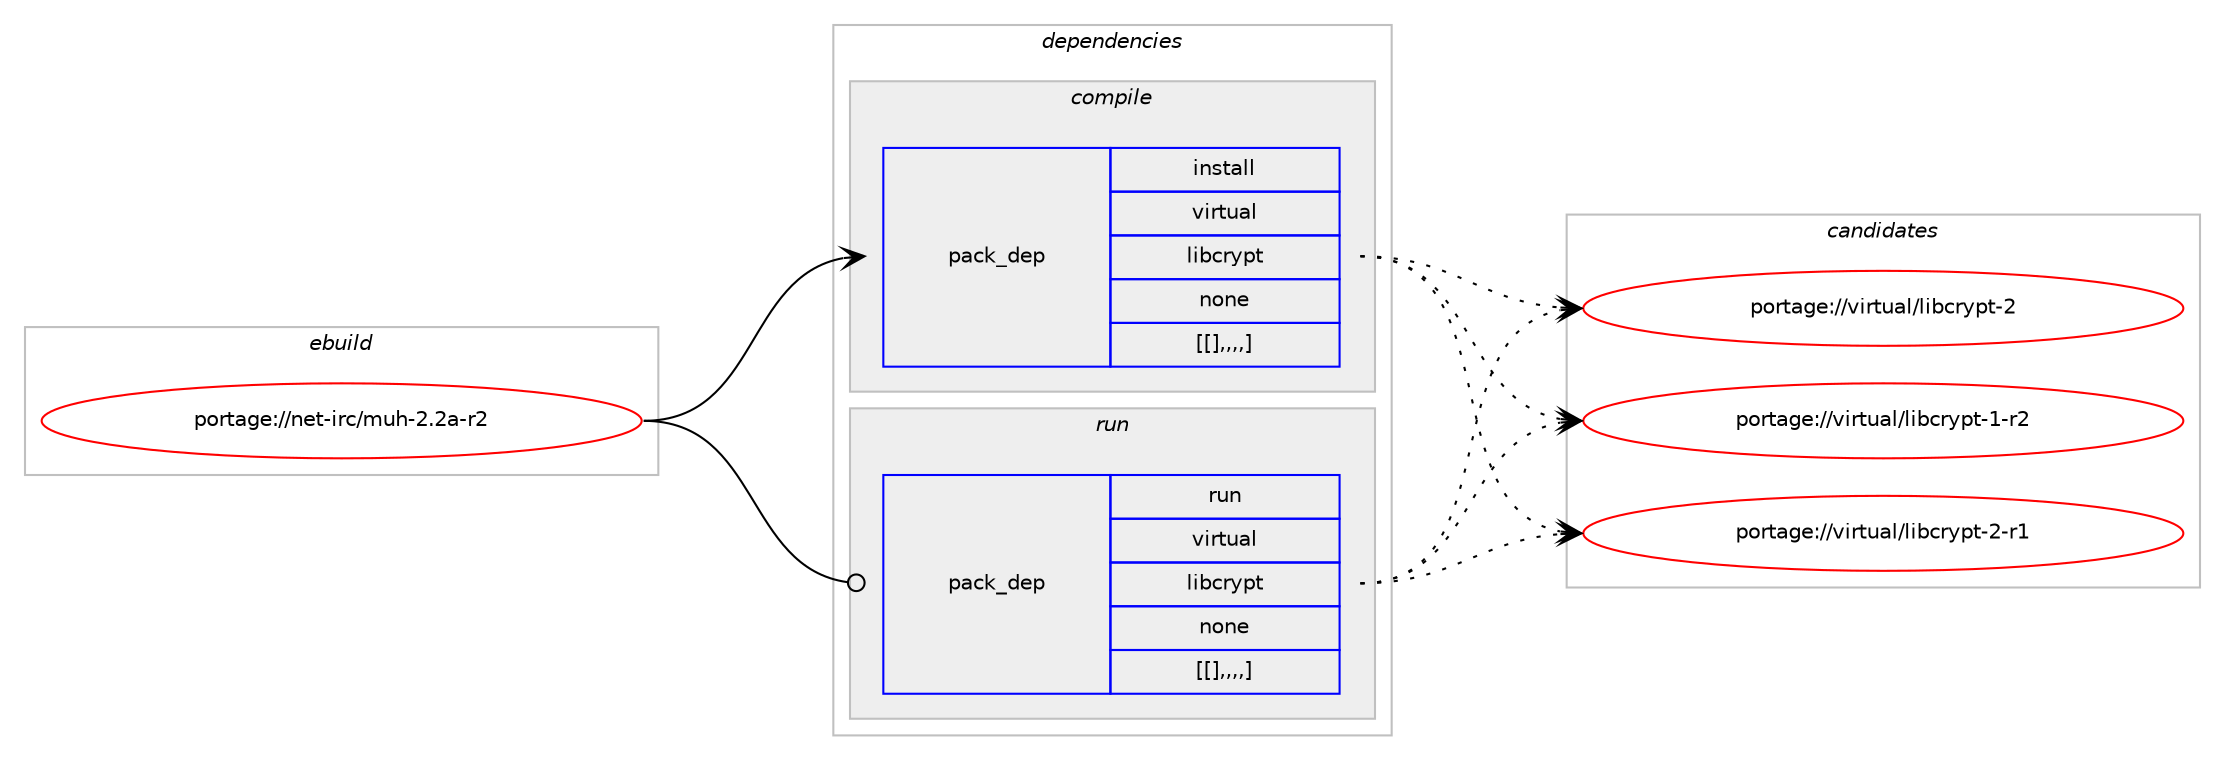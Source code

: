 digraph prolog {

# *************
# Graph options
# *************

newrank=true;
concentrate=true;
compound=true;
graph [rankdir=LR,fontname=Helvetica,fontsize=10,ranksep=1.5];#, ranksep=2.5, nodesep=0.2];
edge  [arrowhead=vee];
node  [fontname=Helvetica,fontsize=10];

# **********
# The ebuild
# **********

subgraph cluster_leftcol {
color=gray;
label=<<i>ebuild</i>>;
id [label="portage://net-irc/muh-2.2a-r2", color=red, width=4, href="../net-irc/muh-2.2a-r2.svg"];
}

# ****************
# The dependencies
# ****************

subgraph cluster_midcol {
color=gray;
label=<<i>dependencies</i>>;
subgraph cluster_compile {
fillcolor="#eeeeee";
style=filled;
label=<<i>compile</i>>;
subgraph pack98 {
dependency121 [label=<<TABLE BORDER="0" CELLBORDER="1" CELLSPACING="0" CELLPADDING="4" WIDTH="220"><TR><TD ROWSPAN="6" CELLPADDING="30">pack_dep</TD></TR><TR><TD WIDTH="110">install</TD></TR><TR><TD>virtual</TD></TR><TR><TD>libcrypt</TD></TR><TR><TD>none</TD></TR><TR><TD>[[],,,,]</TD></TR></TABLE>>, shape=none, color=blue];
}
id:e -> dependency121:w [weight=20,style="solid",arrowhead="vee"];
}
subgraph cluster_compileandrun {
fillcolor="#eeeeee";
style=filled;
label=<<i>compile and run</i>>;
}
subgraph cluster_run {
fillcolor="#eeeeee";
style=filled;
label=<<i>run</i>>;
subgraph pack102 {
dependency125 [label=<<TABLE BORDER="0" CELLBORDER="1" CELLSPACING="0" CELLPADDING="4" WIDTH="220"><TR><TD ROWSPAN="6" CELLPADDING="30">pack_dep</TD></TR><TR><TD WIDTH="110">run</TD></TR><TR><TD>virtual</TD></TR><TR><TD>libcrypt</TD></TR><TR><TD>none</TD></TR><TR><TD>[[],,,,]</TD></TR></TABLE>>, shape=none, color=blue];
}
id:e -> dependency125:w [weight=20,style="solid",arrowhead="odot"];
}
}

# **************
# The candidates
# **************

subgraph cluster_choices {
rank=same;
color=gray;
label=<<i>candidates</i>>;

subgraph choice76 {
color=black;
nodesep=1;
choice1181051141161179710847108105989911412111211645504511449 [label="portage://virtual/libcrypt-2-r1", color=red, width=4,href="../virtual/libcrypt-2-r1.svg"];
choice118105114116117971084710810598991141211121164550 [label="portage://virtual/libcrypt-2", color=red, width=4,href="../virtual/libcrypt-2.svg"];
choice1181051141161179710847108105989911412111211645494511450 [label="portage://virtual/libcrypt-1-r2", color=red, width=4,href="../virtual/libcrypt-1-r2.svg"];
dependency121:e -> choice1181051141161179710847108105989911412111211645504511449:w [style=dotted,weight="100"];
dependency121:e -> choice118105114116117971084710810598991141211121164550:w [style=dotted,weight="100"];
dependency121:e -> choice1181051141161179710847108105989911412111211645494511450:w [style=dotted,weight="100"];
}
subgraph choice77 {
color=black;
nodesep=1;
choice1181051141161179710847108105989911412111211645504511449 [label="portage://virtual/libcrypt-2-r1", color=red, width=4,href="../virtual/libcrypt-2-r1.svg"];
choice118105114116117971084710810598991141211121164550 [label="portage://virtual/libcrypt-2", color=red, width=4,href="../virtual/libcrypt-2.svg"];
choice1181051141161179710847108105989911412111211645494511450 [label="portage://virtual/libcrypt-1-r2", color=red, width=4,href="../virtual/libcrypt-1-r2.svg"];
dependency125:e -> choice1181051141161179710847108105989911412111211645504511449:w [style=dotted,weight="100"];
dependency125:e -> choice118105114116117971084710810598991141211121164550:w [style=dotted,weight="100"];
dependency125:e -> choice1181051141161179710847108105989911412111211645494511450:w [style=dotted,weight="100"];
}
}

}
